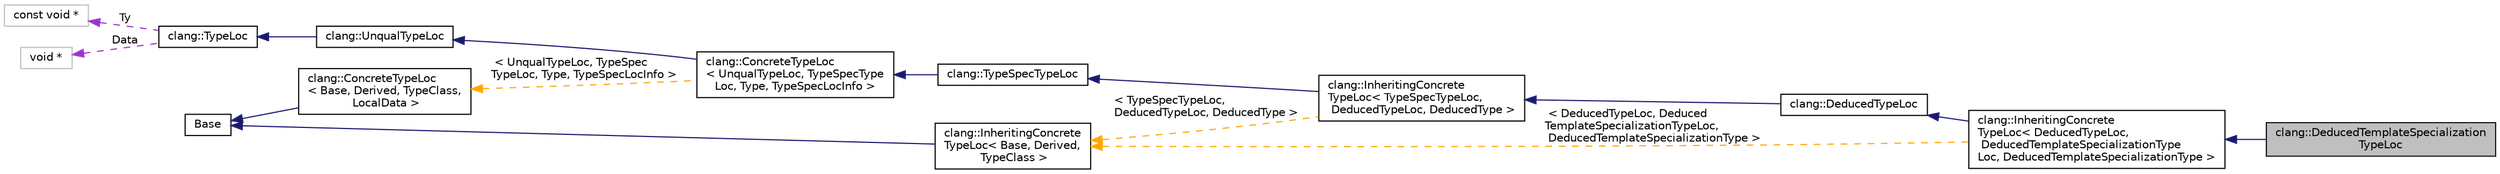 digraph "clang::DeducedTemplateSpecializationTypeLoc"
{
 // LATEX_PDF_SIZE
  bgcolor="transparent";
  edge [fontname="Helvetica",fontsize="10",labelfontname="Helvetica",labelfontsize="10"];
  node [fontname="Helvetica",fontsize="10",shape=record];
  rankdir="LR";
  Node1 [label="clang::DeducedTemplateSpecialization\lTypeLoc",height=0.2,width=0.4,color="black", fillcolor="grey75", style="filled", fontcolor="black",tooltip=" "];
  Node2 -> Node1 [dir="back",color="midnightblue",fontsize="10",style="solid",fontname="Helvetica"];
  Node2 [label="clang::InheritingConcrete\lTypeLoc\< DeducedTypeLoc,\l DeducedTemplateSpecializationType\lLoc, DeducedTemplateSpecializationType \>",height=0.2,width=0.4,color="black",URL="$classclang_1_1InheritingConcreteTypeLoc.html",tooltip=" "];
  Node3 -> Node2 [dir="back",color="midnightblue",fontsize="10",style="solid",fontname="Helvetica"];
  Node3 [label="clang::DeducedTypeLoc",height=0.2,width=0.4,color="black",URL="$classclang_1_1DeducedTypeLoc.html",tooltip=" "];
  Node4 -> Node3 [dir="back",color="midnightblue",fontsize="10",style="solid",fontname="Helvetica"];
  Node4 [label="clang::InheritingConcrete\lTypeLoc\< TypeSpecTypeLoc,\l DeducedTypeLoc, DeducedType \>",height=0.2,width=0.4,color="black",URL="$classclang_1_1InheritingConcreteTypeLoc.html",tooltip=" "];
  Node5 -> Node4 [dir="back",color="midnightblue",fontsize="10",style="solid",fontname="Helvetica"];
  Node5 [label="clang::TypeSpecTypeLoc",height=0.2,width=0.4,color="black",URL="$classclang_1_1TypeSpecTypeLoc.html",tooltip="A reasonable base class for TypeLocs that correspond to types that are written as a type-specifier."];
  Node6 -> Node5 [dir="back",color="midnightblue",fontsize="10",style="solid",fontname="Helvetica"];
  Node6 [label="clang::ConcreteTypeLoc\l\< UnqualTypeLoc, TypeSpecType\lLoc, Type, TypeSpecLocInfo \>",height=0.2,width=0.4,color="black",URL="$classclang_1_1ConcreteTypeLoc.html",tooltip=" "];
  Node7 -> Node6 [dir="back",color="midnightblue",fontsize="10",style="solid",fontname="Helvetica"];
  Node7 [label="clang::UnqualTypeLoc",height=0.2,width=0.4,color="black",URL="$classclang_1_1UnqualTypeLoc.html",tooltip="Wrapper of type source information for a type with no direct qualifiers."];
  Node8 -> Node7 [dir="back",color="midnightblue",fontsize="10",style="solid",fontname="Helvetica"];
  Node8 [label="clang::TypeLoc",height=0.2,width=0.4,color="black",URL="$classclang_1_1TypeLoc.html",tooltip="Base wrapper for a particular \"section\" of type source info."];
  Node9 -> Node8 [dir="back",color="darkorchid3",fontsize="10",style="dashed",label=" Ty" ,fontname="Helvetica"];
  Node9 [label="const void *",height=0.2,width=0.4,color="grey75",tooltip=" "];
  Node10 -> Node8 [dir="back",color="darkorchid3",fontsize="10",style="dashed",label=" Data" ,fontname="Helvetica"];
  Node10 [label="void *",height=0.2,width=0.4,color="grey75",tooltip=" "];
  Node11 -> Node6 [dir="back",color="orange",fontsize="10",style="dashed",label=" \< UnqualTypeLoc, TypeSpec\lTypeLoc, Type, TypeSpecLocInfo \>" ,fontname="Helvetica"];
  Node11 [label="clang::ConcreteTypeLoc\l\< Base, Derived, TypeClass,\l LocalData \>",height=0.2,width=0.4,color="black",URL="$classclang_1_1ConcreteTypeLoc.html",tooltip="A metaprogramming base class for TypeLoc classes which correspond to a particular Type subclass."];
  Node12 -> Node11 [dir="back",color="midnightblue",fontsize="10",style="solid",fontname="Helvetica"];
  Node12 [label="Base",height=0.2,width=0.4,color="black",URL="$classBase.html",tooltip=" "];
  Node13 -> Node4 [dir="back",color="orange",fontsize="10",style="dashed",label=" \< TypeSpecTypeLoc,\l DeducedTypeLoc, DeducedType \>" ,fontname="Helvetica"];
  Node13 [label="clang::InheritingConcrete\lTypeLoc\< Base, Derived,\l TypeClass \>",height=0.2,width=0.4,color="black",URL="$classclang_1_1InheritingConcreteTypeLoc.html",tooltip="A metaprogramming class designed for concrete subtypes of abstract types where all subtypes share equ..."];
  Node12 -> Node13 [dir="back",color="midnightblue",fontsize="10",style="solid",fontname="Helvetica"];
  Node13 -> Node2 [dir="back",color="orange",fontsize="10",style="dashed",label=" \< DeducedTypeLoc, Deduced\lTemplateSpecializationTypeLoc,\l DeducedTemplateSpecializationType \>" ,fontname="Helvetica"];
}
